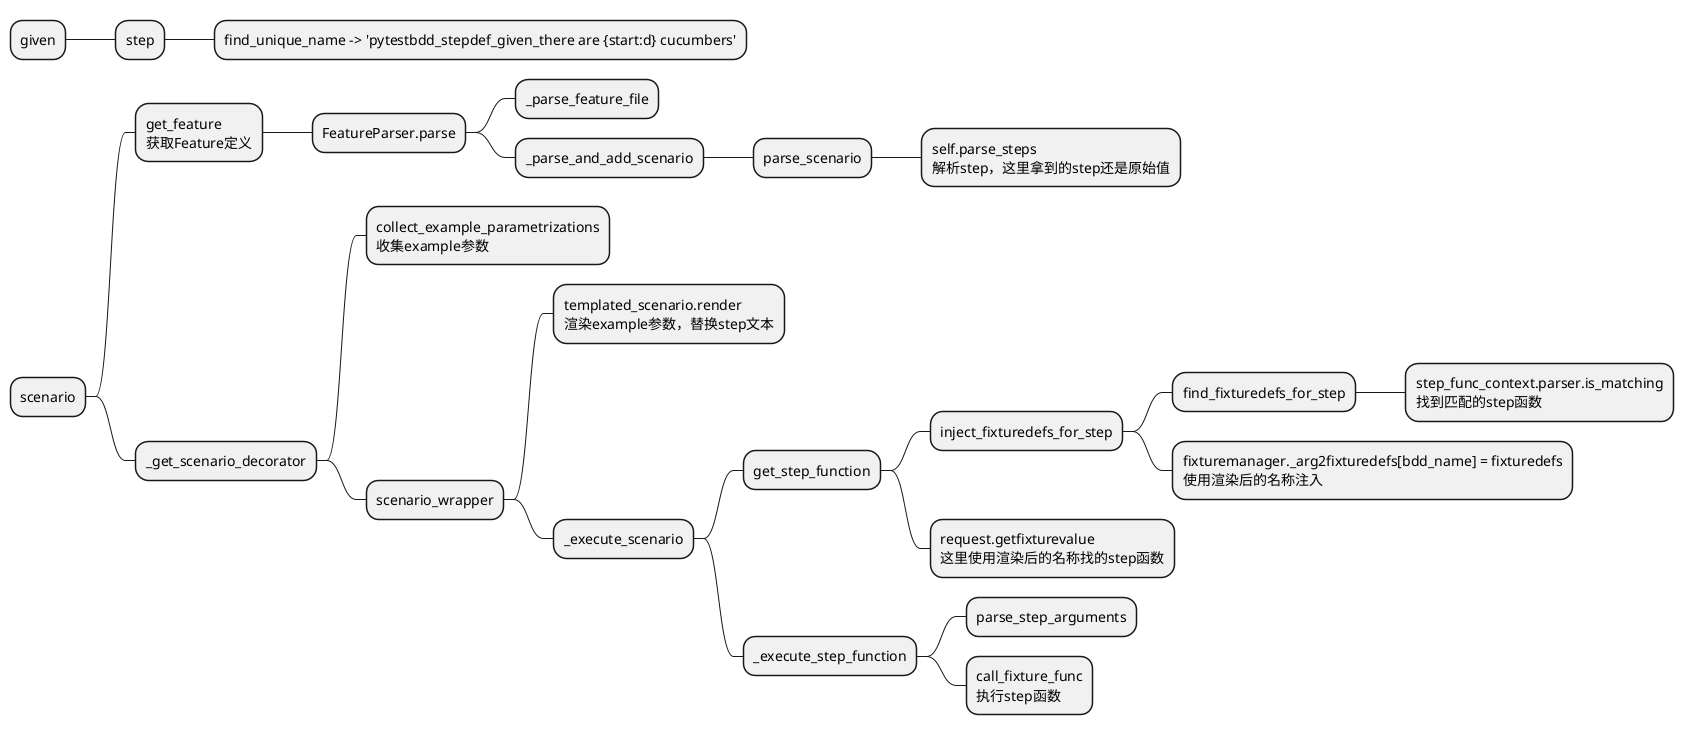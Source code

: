 @startmindmap
* given
 * step
  * find_unique_name -> 'pytestbdd_stepdef_given_there are {start:d} cucumbers'
* scenario
 * get_feature\n获取Feature定义
  * FeatureParser.parse
   * _parse_feature_file
   * _parse_and_add_scenario
    * parse_scenario
     * self.parse_steps\n解析step，这里拿到的step还是原始值
 * _get_scenario_decorator
  * collect_example_parametrizations\n收集example参数
  * scenario_wrapper
   * templated_scenario.render\n渲染example参数，替换step文本
   * _execute_scenario
    * get_step_function
     * inject_fixturedefs_for_step
      * find_fixturedefs_for_step
       * step_func_context.parser.is_matching\n找到匹配的step函数
      * fixturemanager._arg2fixturedefs[bdd_name] = fixturedefs\n使用渲染后的名称注入
     * request.getfixturevalue\n这里使用渲染后的名称找的step函数
    * _execute_step_function
     * parse_step_arguments
     * call_fixture_func\n执行step函数
@endmindmap

